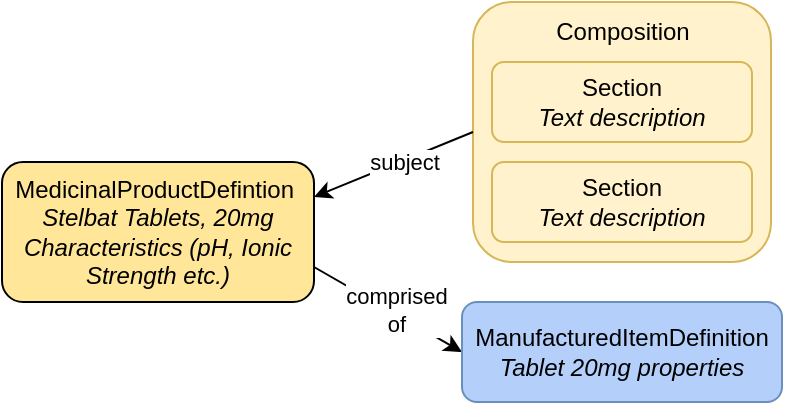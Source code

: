 <mxfile version="21.6.8" type="device">
  <diagram id="C5RBs43oDa-KdzZeNtuy" name="Page-1">
    <mxGraphModel dx="1036" dy="4121" grid="1" gridSize="10" guides="1" tooltips="1" connect="1" arrows="1" fold="1" page="1" pageScale="1" pageWidth="827" pageHeight="1169" math="0" shadow="0">
      <root>
        <mxCell id="WIyWlLk6GJQsqaUBKTNV-0" />
        <mxCell id="WIyWlLk6GJQsqaUBKTNV-1" parent="WIyWlLk6GJQsqaUBKTNV-0" />
        <mxCell id="PtvGfc8u3fFPzmpzfyYF-7" value="MedicinalProductDefintion&amp;nbsp;&lt;br&gt;&lt;i style=&quot;border-color: var(--border-color);&quot;&gt;Stelbat Tablets, 20mg&lt;br&gt;Characteristics (pH, Ionic Strength etc.)&lt;br&gt;&lt;/i&gt;" style="rounded=1;whiteSpace=wrap;html=1;fontSize=12;glass=0;strokeWidth=1;shadow=0;fillColor=#ffe699;" parent="WIyWlLk6GJQsqaUBKTNV-1" vertex="1">
          <mxGeometry x="50" y="-3420" width="156" height="70" as="geometry" />
        </mxCell>
        <mxCell id="Kh6UWCqLEouyqFOK7ntM-25" value="Composition&lt;br&gt;&lt;br&gt;dd&lt;br&gt;&lt;br&gt;&lt;br&gt;&lt;br&gt;&lt;br&gt;&lt;br&gt;" style="rounded=1;whiteSpace=wrap;html=1;fontSize=12;glass=0;strokeWidth=1;shadow=0;fillColor=#fff2cc;strokeColor=#d6b656;" parent="WIyWlLk6GJQsqaUBKTNV-1" vertex="1">
          <mxGeometry x="285.5" y="-3500" width="149" height="130" as="geometry" />
        </mxCell>
        <mxCell id="Kh6UWCqLEouyqFOK7ntM-26" value="subject" style="endArrow=classic;html=1;rounded=0;exitX=0;exitY=0.5;exitDx=0;exitDy=0;entryX=1;entryY=0.25;entryDx=0;entryDy=0;" parent="WIyWlLk6GJQsqaUBKTNV-1" source="Kh6UWCqLEouyqFOK7ntM-25" target="PtvGfc8u3fFPzmpzfyYF-7" edge="1">
          <mxGeometry x="-0.103" width="50" height="50" relative="1" as="geometry">
            <mxPoint x="502.43" y="-3460" as="sourcePoint" />
            <mxPoint x="411" y="-3450" as="targetPoint" />
            <mxPoint x="1" as="offset" />
          </mxGeometry>
        </mxCell>
        <mxCell id="3v1VWZy3YVTV6VQQd-Bb-8" value="comprised&lt;br&gt;of" style="endArrow=classic;html=1;rounded=0;exitX=1;exitY=0.75;exitDx=0;exitDy=0;entryX=0;entryY=0.5;entryDx=0;entryDy=0;" parent="WIyWlLk6GJQsqaUBKTNV-1" source="PtvGfc8u3fFPzmpzfyYF-7" target="dxNNPKzMKwNzaO22FzgD-0" edge="1">
          <mxGeometry x="0.086" y="2" width="50" height="50" relative="1" as="geometry">
            <mxPoint x="281" y="-3390" as="sourcePoint" />
            <mxPoint x="216" y="-3410" as="targetPoint" />
            <mxPoint as="offset" />
          </mxGeometry>
        </mxCell>
        <mxCell id="dxNNPKzMKwNzaO22FzgD-0" value="ManufacturedItemDefinition&lt;br&gt;&lt;i&gt;Tablet 20mg properties&lt;/i&gt;" style="rounded=1;whiteSpace=wrap;html=1;fontSize=12;glass=0;strokeWidth=1;shadow=0;fillColor=#B4D0FA;strokeColor=#6c8ebf;" parent="WIyWlLk6GJQsqaUBKTNV-1" vertex="1">
          <mxGeometry x="280" y="-3350" width="160" height="50" as="geometry" />
        </mxCell>
        <mxCell id="dxNNPKzMKwNzaO22FzgD-1" value="Section&lt;br&gt;&lt;i&gt;Text description&lt;/i&gt;" style="rounded=1;whiteSpace=wrap;html=1;fontSize=12;glass=0;strokeWidth=1;shadow=0;fillColor=#fff2cc;strokeColor=#d6b656;" parent="WIyWlLk6GJQsqaUBKTNV-1" vertex="1">
          <mxGeometry x="295" y="-3470" width="130" height="40" as="geometry" />
        </mxCell>
        <mxCell id="dxNNPKzMKwNzaO22FzgD-2" value="Section&lt;br&gt;&lt;i&gt;Text description&lt;/i&gt;" style="rounded=1;whiteSpace=wrap;html=1;fontSize=12;glass=0;strokeWidth=1;shadow=0;fillColor=#fff2cc;strokeColor=#d6b656;" parent="WIyWlLk6GJQsqaUBKTNV-1" vertex="1">
          <mxGeometry x="295" y="-3420" width="130" height="40" as="geometry" />
        </mxCell>
      </root>
    </mxGraphModel>
  </diagram>
</mxfile>

